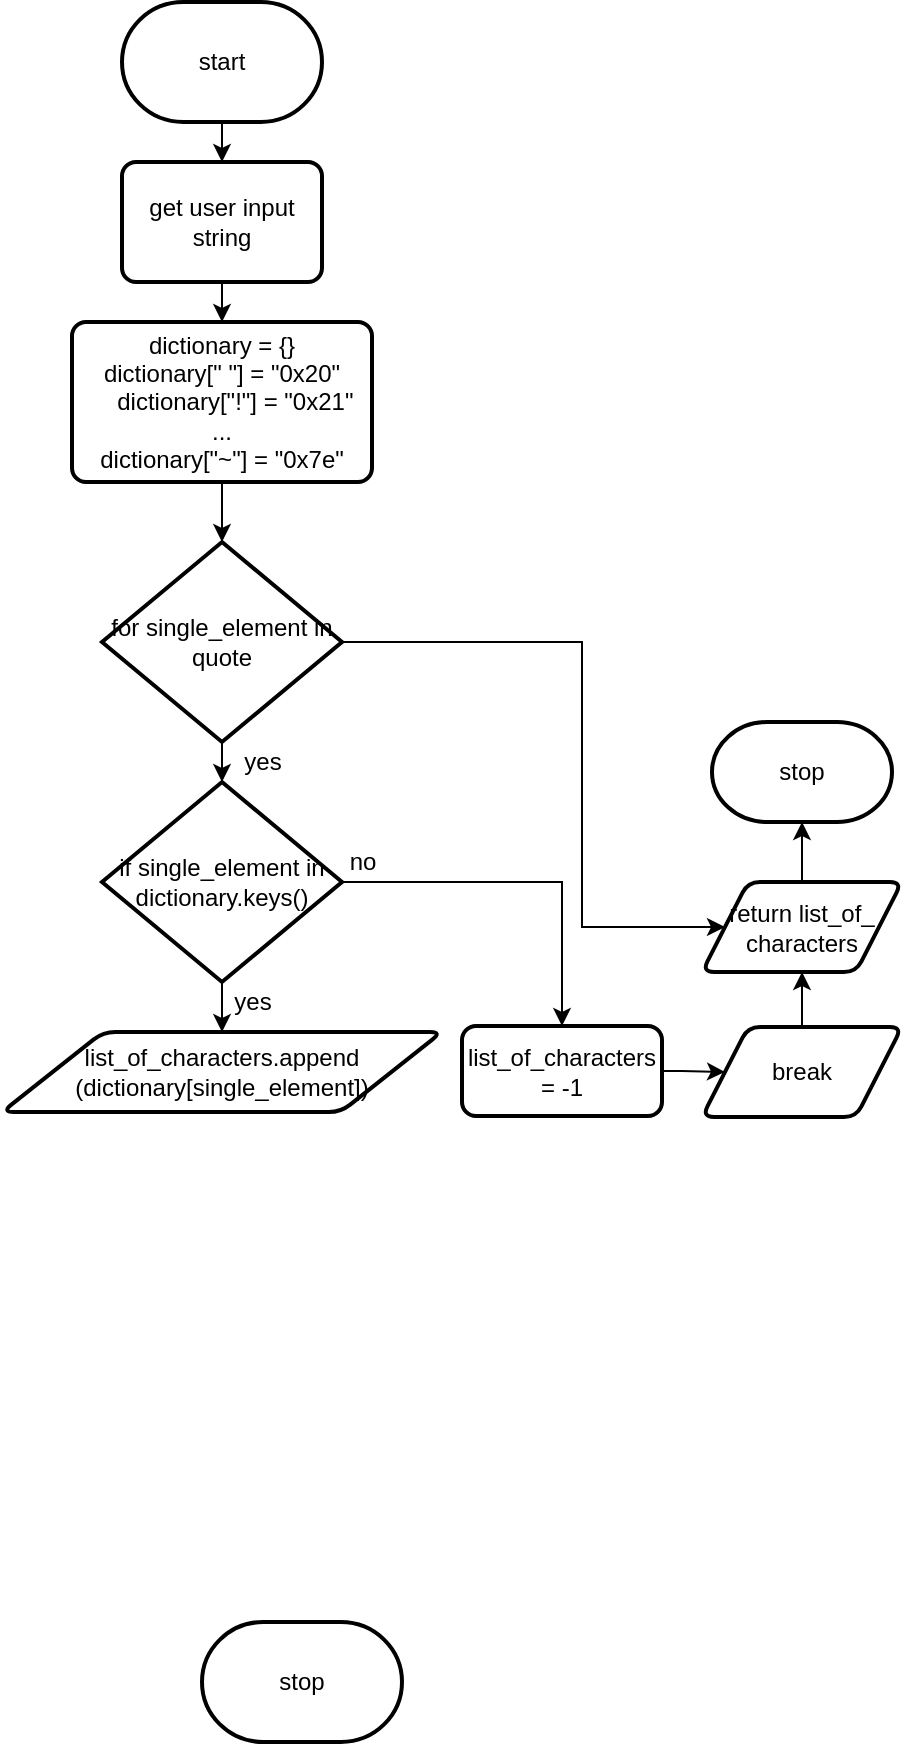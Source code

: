 <mxfile>
    <diagram id="BsBV6leVBUCAfMzn52um" name="Page-1">
        <mxGraphModel dx="640" dy="507" grid="1" gridSize="10" guides="1" tooltips="1" connect="1" arrows="1" fold="1" page="1" pageScale="1" pageWidth="827" pageHeight="1169" math="0" shadow="0">
            <root>
                <mxCell id="0"/>
                <mxCell id="1" parent="0"/>
                <mxCell id="210" style="edgeStyle=none;html=1;entryX=0.5;entryY=0;entryDx=0;entryDy=0;" parent="1" source="2" target="221" edge="1">
                    <mxGeometry relative="1" as="geometry">
                        <mxPoint x="390" y="130" as="targetPoint"/>
                    </mxGeometry>
                </mxCell>
                <mxCell id="2" value="start" style="strokeWidth=2;html=1;shape=mxgraph.flowchart.terminator;whiteSpace=wrap;" parent="1" vertex="1">
                    <mxGeometry x="340" y="50" width="100" height="60" as="geometry"/>
                </mxCell>
                <mxCell id="223" style="edgeStyle=none;html=1;entryX=0.5;entryY=0;entryDx=0;entryDy=0;entryPerimeter=0;" parent="1" source="221" edge="1">
                    <mxGeometry relative="1" as="geometry">
                        <mxPoint x="390" y="210" as="targetPoint"/>
                    </mxGeometry>
                </mxCell>
                <mxCell id="221" value="get user input string" style="rounded=1;whiteSpace=wrap;html=1;absoluteArcSize=1;arcSize=14;strokeWidth=2;" parent="1" vertex="1">
                    <mxGeometry x="340" y="130" width="100" height="60" as="geometry"/>
                </mxCell>
                <mxCell id="260" value="stop" style="strokeWidth=2;html=1;shape=mxgraph.flowchart.terminator;whiteSpace=wrap;" parent="1" vertex="1">
                    <mxGeometry x="380" y="860" width="100" height="60" as="geometry"/>
                </mxCell>
                <mxCell id="268" style="edgeStyle=none;html=1;entryX=0.5;entryY=0;entryDx=0;entryDy=0;entryPerimeter=0;" edge="1" parent="1" source="266" target="267">
                    <mxGeometry relative="1" as="geometry"/>
                </mxCell>
                <mxCell id="266" value="dictionary = {}&lt;br&gt;&lt;div&gt;dictionary[&quot; &quot;] = &quot;0x20&quot;&lt;/div&gt;&lt;div&gt;&amp;nbsp; &amp;nbsp; dictionary[&quot;!&quot;] = &quot;0x21&quot;&lt;/div&gt;&lt;div&gt;...&lt;/div&gt;&lt;div&gt;dictionary[&quot;~&quot;] = &quot;0x7e&quot;&lt;br&gt;&lt;/div&gt;" style="rounded=1;whiteSpace=wrap;html=1;absoluteArcSize=1;arcSize=14;strokeWidth=2;" vertex="1" parent="1">
                    <mxGeometry x="315" y="210" width="150" height="80" as="geometry"/>
                </mxCell>
                <mxCell id="270" style="edgeStyle=none;html=1;" edge="1" parent="1" source="267" target="269">
                    <mxGeometry relative="1" as="geometry"/>
                </mxCell>
                <mxCell id="284" style="edgeStyle=orthogonalEdgeStyle;rounded=0;html=1;entryX=0;entryY=0.5;entryDx=0;entryDy=0;" edge="1" parent="1" source="267" target="280">
                    <mxGeometry relative="1" as="geometry">
                        <Array as="points">
                            <mxPoint x="570" y="370"/>
                            <mxPoint x="570" y="513"/>
                        </Array>
                    </mxGeometry>
                </mxCell>
                <mxCell id="267" value="for&amp;nbsp;single_element in quote" style="strokeWidth=2;html=1;shape=mxgraph.flowchart.decision;whiteSpace=wrap;" vertex="1" parent="1">
                    <mxGeometry x="330" y="320" width="120" height="100" as="geometry"/>
                </mxCell>
                <mxCell id="272" style="edgeStyle=none;html=1;entryX=0.5;entryY=0;entryDx=0;entryDy=0;" edge="1" parent="1" source="269" target="271">
                    <mxGeometry relative="1" as="geometry"/>
                </mxCell>
                <mxCell id="275" style="edgeStyle=orthogonalEdgeStyle;html=1;entryX=0.5;entryY=0;entryDx=0;entryDy=0;rounded=0;" edge="1" parent="1" source="269" target="274">
                    <mxGeometry relative="1" as="geometry"/>
                </mxCell>
                <mxCell id="269" value="if single_element in dictionary.keys()" style="strokeWidth=2;html=1;shape=mxgraph.flowchart.decision;whiteSpace=wrap;" vertex="1" parent="1">
                    <mxGeometry x="330" y="440" width="120" height="100" as="geometry"/>
                </mxCell>
                <mxCell id="271" value="list_of_characters.append&lt;br&gt;(dictionary[single_element])" style="shape=parallelogram;html=1;strokeWidth=2;perimeter=parallelogramPerimeter;whiteSpace=wrap;rounded=1;arcSize=12;size=0.23;" vertex="1" parent="1">
                    <mxGeometry x="280" y="565" width="220" height="40" as="geometry"/>
                </mxCell>
                <mxCell id="273" value="yes" style="text;html=1;align=center;verticalAlign=middle;resizable=0;points=[];autosize=1;strokeColor=none;fillColor=none;" vertex="1" parent="1">
                    <mxGeometry x="390" y="540" width="30" height="20" as="geometry"/>
                </mxCell>
                <mxCell id="278" style="edgeStyle=orthogonalEdgeStyle;rounded=0;html=1;entryX=0;entryY=0.5;entryDx=0;entryDy=0;" edge="1" parent="1" source="274" target="277">
                    <mxGeometry relative="1" as="geometry"/>
                </mxCell>
                <mxCell id="274" value="list_of_characters = -1" style="rounded=1;whiteSpace=wrap;html=1;absoluteArcSize=1;arcSize=14;strokeWidth=2;" vertex="1" parent="1">
                    <mxGeometry x="510" y="562" width="100" height="45" as="geometry"/>
                </mxCell>
                <mxCell id="276" value="no" style="text;html=1;align=center;verticalAlign=middle;resizable=0;points=[];autosize=1;strokeColor=none;fillColor=none;" vertex="1" parent="1">
                    <mxGeometry x="445" y="470" width="30" height="20" as="geometry"/>
                </mxCell>
                <mxCell id="281" style="edgeStyle=orthogonalEdgeStyle;rounded=0;html=1;entryX=0.5;entryY=1;entryDx=0;entryDy=0;" edge="1" parent="1" source="277" target="280">
                    <mxGeometry relative="1" as="geometry"/>
                </mxCell>
                <mxCell id="277" value="break" style="shape=parallelogram;html=1;strokeWidth=2;perimeter=parallelogramPerimeter;whiteSpace=wrap;rounded=1;arcSize=12;size=0.23;" vertex="1" parent="1">
                    <mxGeometry x="630" y="562.5" width="100" height="45" as="geometry"/>
                </mxCell>
                <mxCell id="283" style="edgeStyle=orthogonalEdgeStyle;rounded=0;html=1;" edge="1" parent="1" source="280" target="282">
                    <mxGeometry relative="1" as="geometry"/>
                </mxCell>
                <mxCell id="280" value="return&amp;nbsp;list_of_&lt;br&gt;characters" style="shape=parallelogram;html=1;strokeWidth=2;perimeter=parallelogramPerimeter;whiteSpace=wrap;rounded=1;arcSize=12;size=0.23;" vertex="1" parent="1">
                    <mxGeometry x="630" y="490" width="100" height="45" as="geometry"/>
                </mxCell>
                <mxCell id="282" value="stop" style="strokeWidth=2;html=1;shape=mxgraph.flowchart.terminator;whiteSpace=wrap;" vertex="1" parent="1">
                    <mxGeometry x="635" y="410" width="90" height="50" as="geometry"/>
                </mxCell>
                <mxCell id="285" value="yes" style="text;html=1;align=center;verticalAlign=middle;resizable=0;points=[];autosize=1;strokeColor=none;fillColor=none;" vertex="1" parent="1">
                    <mxGeometry x="395" y="420" width="30" height="20" as="geometry"/>
                </mxCell>
            </root>
        </mxGraphModel>
    </diagram>
</mxfile>